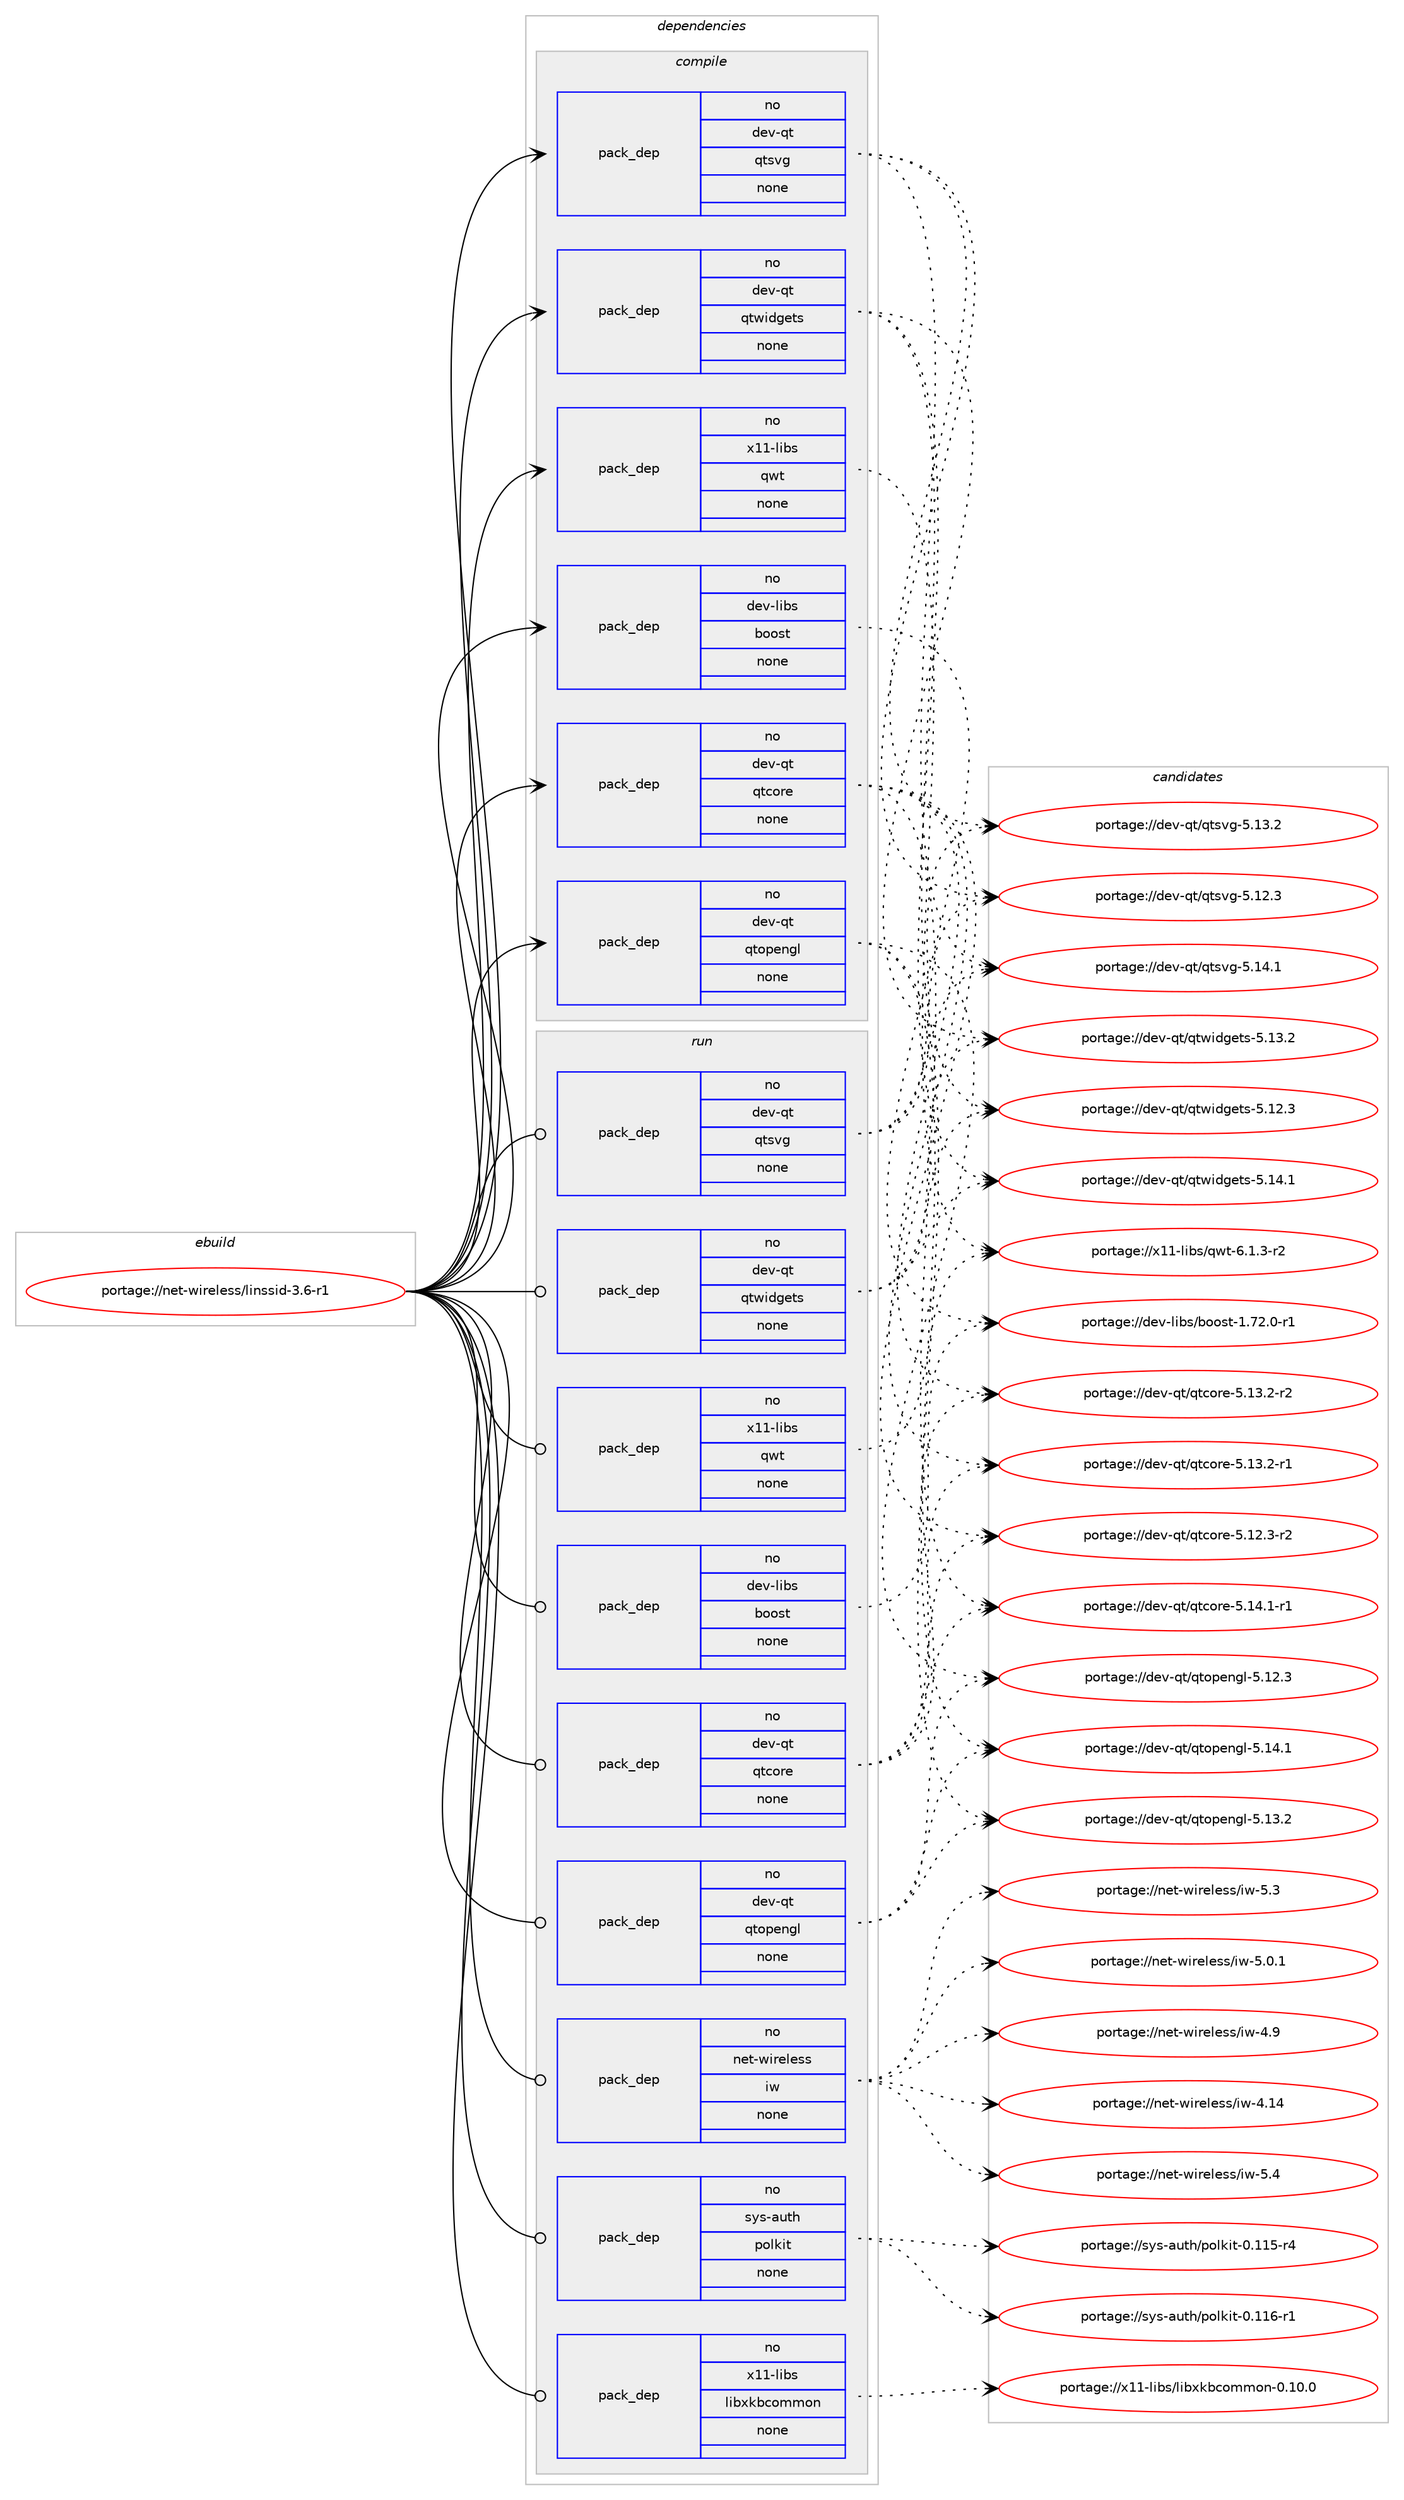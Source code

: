 digraph prolog {

# *************
# Graph options
# *************

newrank=true;
concentrate=true;
compound=true;
graph [rankdir=LR,fontname=Helvetica,fontsize=10,ranksep=1.5];#, ranksep=2.5, nodesep=0.2];
edge  [arrowhead=vee];
node  [fontname=Helvetica,fontsize=10];

# **********
# The ebuild
# **********

subgraph cluster_leftcol {
color=gray;
rank=same;
label=<<i>ebuild</i>>;
id [label="portage://net-wireless/linssid-3.6-r1", color=red, width=4, href="../net-wireless/linssid-3.6-r1.svg"];
}

# ****************
# The dependencies
# ****************

subgraph cluster_midcol {
color=gray;
label=<<i>dependencies</i>>;
subgraph cluster_compile {
fillcolor="#eeeeee";
style=filled;
label=<<i>compile</i>>;
subgraph pack36300 {
dependency45280 [label=<<TABLE BORDER="0" CELLBORDER="1" CELLSPACING="0" CELLPADDING="4" WIDTH="220"><TR><TD ROWSPAN="6" CELLPADDING="30">pack_dep</TD></TR><TR><TD WIDTH="110">no</TD></TR><TR><TD>dev-libs</TD></TR><TR><TD>boost</TD></TR><TR><TD>none</TD></TR><TR><TD></TD></TR></TABLE>>, shape=none, color=blue];
}
id:e -> dependency45280:w [weight=20,style="solid",arrowhead="vee"];
subgraph pack36301 {
dependency45281 [label=<<TABLE BORDER="0" CELLBORDER="1" CELLSPACING="0" CELLPADDING="4" WIDTH="220"><TR><TD ROWSPAN="6" CELLPADDING="30">pack_dep</TD></TR><TR><TD WIDTH="110">no</TD></TR><TR><TD>dev-qt</TD></TR><TR><TD>qtcore</TD></TR><TR><TD>none</TD></TR><TR><TD></TD></TR></TABLE>>, shape=none, color=blue];
}
id:e -> dependency45281:w [weight=20,style="solid",arrowhead="vee"];
subgraph pack36302 {
dependency45282 [label=<<TABLE BORDER="0" CELLBORDER="1" CELLSPACING="0" CELLPADDING="4" WIDTH="220"><TR><TD ROWSPAN="6" CELLPADDING="30">pack_dep</TD></TR><TR><TD WIDTH="110">no</TD></TR><TR><TD>dev-qt</TD></TR><TR><TD>qtopengl</TD></TR><TR><TD>none</TD></TR><TR><TD></TD></TR></TABLE>>, shape=none, color=blue];
}
id:e -> dependency45282:w [weight=20,style="solid",arrowhead="vee"];
subgraph pack36303 {
dependency45283 [label=<<TABLE BORDER="0" CELLBORDER="1" CELLSPACING="0" CELLPADDING="4" WIDTH="220"><TR><TD ROWSPAN="6" CELLPADDING="30">pack_dep</TD></TR><TR><TD WIDTH="110">no</TD></TR><TR><TD>dev-qt</TD></TR><TR><TD>qtsvg</TD></TR><TR><TD>none</TD></TR><TR><TD></TD></TR></TABLE>>, shape=none, color=blue];
}
id:e -> dependency45283:w [weight=20,style="solid",arrowhead="vee"];
subgraph pack36304 {
dependency45284 [label=<<TABLE BORDER="0" CELLBORDER="1" CELLSPACING="0" CELLPADDING="4" WIDTH="220"><TR><TD ROWSPAN="6" CELLPADDING="30">pack_dep</TD></TR><TR><TD WIDTH="110">no</TD></TR><TR><TD>dev-qt</TD></TR><TR><TD>qtwidgets</TD></TR><TR><TD>none</TD></TR><TR><TD></TD></TR></TABLE>>, shape=none, color=blue];
}
id:e -> dependency45284:w [weight=20,style="solid",arrowhead="vee"];
subgraph pack36305 {
dependency45285 [label=<<TABLE BORDER="0" CELLBORDER="1" CELLSPACING="0" CELLPADDING="4" WIDTH="220"><TR><TD ROWSPAN="6" CELLPADDING="30">pack_dep</TD></TR><TR><TD WIDTH="110">no</TD></TR><TR><TD>x11-libs</TD></TR><TR><TD>qwt</TD></TR><TR><TD>none</TD></TR><TR><TD></TD></TR></TABLE>>, shape=none, color=blue];
}
id:e -> dependency45285:w [weight=20,style="solid",arrowhead="vee"];
}
subgraph cluster_compileandrun {
fillcolor="#eeeeee";
style=filled;
label=<<i>compile and run</i>>;
}
subgraph cluster_run {
fillcolor="#eeeeee";
style=filled;
label=<<i>run</i>>;
subgraph pack36306 {
dependency45286 [label=<<TABLE BORDER="0" CELLBORDER="1" CELLSPACING="0" CELLPADDING="4" WIDTH="220"><TR><TD ROWSPAN="6" CELLPADDING="30">pack_dep</TD></TR><TR><TD WIDTH="110">no</TD></TR><TR><TD>dev-libs</TD></TR><TR><TD>boost</TD></TR><TR><TD>none</TD></TR><TR><TD></TD></TR></TABLE>>, shape=none, color=blue];
}
id:e -> dependency45286:w [weight=20,style="solid",arrowhead="odot"];
subgraph pack36307 {
dependency45287 [label=<<TABLE BORDER="0" CELLBORDER="1" CELLSPACING="0" CELLPADDING="4" WIDTH="220"><TR><TD ROWSPAN="6" CELLPADDING="30">pack_dep</TD></TR><TR><TD WIDTH="110">no</TD></TR><TR><TD>dev-qt</TD></TR><TR><TD>qtcore</TD></TR><TR><TD>none</TD></TR><TR><TD></TD></TR></TABLE>>, shape=none, color=blue];
}
id:e -> dependency45287:w [weight=20,style="solid",arrowhead="odot"];
subgraph pack36308 {
dependency45288 [label=<<TABLE BORDER="0" CELLBORDER="1" CELLSPACING="0" CELLPADDING="4" WIDTH="220"><TR><TD ROWSPAN="6" CELLPADDING="30">pack_dep</TD></TR><TR><TD WIDTH="110">no</TD></TR><TR><TD>dev-qt</TD></TR><TR><TD>qtopengl</TD></TR><TR><TD>none</TD></TR><TR><TD></TD></TR></TABLE>>, shape=none, color=blue];
}
id:e -> dependency45288:w [weight=20,style="solid",arrowhead="odot"];
subgraph pack36309 {
dependency45289 [label=<<TABLE BORDER="0" CELLBORDER="1" CELLSPACING="0" CELLPADDING="4" WIDTH="220"><TR><TD ROWSPAN="6" CELLPADDING="30">pack_dep</TD></TR><TR><TD WIDTH="110">no</TD></TR><TR><TD>dev-qt</TD></TR><TR><TD>qtsvg</TD></TR><TR><TD>none</TD></TR><TR><TD></TD></TR></TABLE>>, shape=none, color=blue];
}
id:e -> dependency45289:w [weight=20,style="solid",arrowhead="odot"];
subgraph pack36310 {
dependency45290 [label=<<TABLE BORDER="0" CELLBORDER="1" CELLSPACING="0" CELLPADDING="4" WIDTH="220"><TR><TD ROWSPAN="6" CELLPADDING="30">pack_dep</TD></TR><TR><TD WIDTH="110">no</TD></TR><TR><TD>dev-qt</TD></TR><TR><TD>qtwidgets</TD></TR><TR><TD>none</TD></TR><TR><TD></TD></TR></TABLE>>, shape=none, color=blue];
}
id:e -> dependency45290:w [weight=20,style="solid",arrowhead="odot"];
subgraph pack36311 {
dependency45291 [label=<<TABLE BORDER="0" CELLBORDER="1" CELLSPACING="0" CELLPADDING="4" WIDTH="220"><TR><TD ROWSPAN="6" CELLPADDING="30">pack_dep</TD></TR><TR><TD WIDTH="110">no</TD></TR><TR><TD>net-wireless</TD></TR><TR><TD>iw</TD></TR><TR><TD>none</TD></TR><TR><TD></TD></TR></TABLE>>, shape=none, color=blue];
}
id:e -> dependency45291:w [weight=20,style="solid",arrowhead="odot"];
subgraph pack36312 {
dependency45292 [label=<<TABLE BORDER="0" CELLBORDER="1" CELLSPACING="0" CELLPADDING="4" WIDTH="220"><TR><TD ROWSPAN="6" CELLPADDING="30">pack_dep</TD></TR><TR><TD WIDTH="110">no</TD></TR><TR><TD>sys-auth</TD></TR><TR><TD>polkit</TD></TR><TR><TD>none</TD></TR><TR><TD></TD></TR></TABLE>>, shape=none, color=blue];
}
id:e -> dependency45292:w [weight=20,style="solid",arrowhead="odot"];
subgraph pack36313 {
dependency45293 [label=<<TABLE BORDER="0" CELLBORDER="1" CELLSPACING="0" CELLPADDING="4" WIDTH="220"><TR><TD ROWSPAN="6" CELLPADDING="30">pack_dep</TD></TR><TR><TD WIDTH="110">no</TD></TR><TR><TD>x11-libs</TD></TR><TR><TD>libxkbcommon</TD></TR><TR><TD>none</TD></TR><TR><TD></TD></TR></TABLE>>, shape=none, color=blue];
}
id:e -> dependency45293:w [weight=20,style="solid",arrowhead="odot"];
subgraph pack36314 {
dependency45294 [label=<<TABLE BORDER="0" CELLBORDER="1" CELLSPACING="0" CELLPADDING="4" WIDTH="220"><TR><TD ROWSPAN="6" CELLPADDING="30">pack_dep</TD></TR><TR><TD WIDTH="110">no</TD></TR><TR><TD>x11-libs</TD></TR><TR><TD>qwt</TD></TR><TR><TD>none</TD></TR><TR><TD></TD></TR></TABLE>>, shape=none, color=blue];
}
id:e -> dependency45294:w [weight=20,style="solid",arrowhead="odot"];
}
}

# **************
# The candidates
# **************

subgraph cluster_choices {
rank=same;
color=gray;
label=<<i>candidates</i>>;

subgraph choice36300 {
color=black;
nodesep=1;
choice10010111845108105981154798111111115116454946555046484511449 [label="portage://dev-libs/boost-1.72.0-r1", color=red, width=4,href="../dev-libs/boost-1.72.0-r1.svg"];
dependency45280:e -> choice10010111845108105981154798111111115116454946555046484511449:w [style=dotted,weight="100"];
}
subgraph choice36301 {
color=black;
nodesep=1;
choice100101118451131164711311699111114101455346495246494511449 [label="portage://dev-qt/qtcore-5.14.1-r1", color=red, width=4,href="../dev-qt/qtcore-5.14.1-r1.svg"];
choice100101118451131164711311699111114101455346495146504511450 [label="portage://dev-qt/qtcore-5.13.2-r2", color=red, width=4,href="../dev-qt/qtcore-5.13.2-r2.svg"];
choice100101118451131164711311699111114101455346495146504511449 [label="portage://dev-qt/qtcore-5.13.2-r1", color=red, width=4,href="../dev-qt/qtcore-5.13.2-r1.svg"];
choice100101118451131164711311699111114101455346495046514511450 [label="portage://dev-qt/qtcore-5.12.3-r2", color=red, width=4,href="../dev-qt/qtcore-5.12.3-r2.svg"];
dependency45281:e -> choice100101118451131164711311699111114101455346495246494511449:w [style=dotted,weight="100"];
dependency45281:e -> choice100101118451131164711311699111114101455346495146504511450:w [style=dotted,weight="100"];
dependency45281:e -> choice100101118451131164711311699111114101455346495146504511449:w [style=dotted,weight="100"];
dependency45281:e -> choice100101118451131164711311699111114101455346495046514511450:w [style=dotted,weight="100"];
}
subgraph choice36302 {
color=black;
nodesep=1;
choice100101118451131164711311611111210111010310845534649524649 [label="portage://dev-qt/qtopengl-5.14.1", color=red, width=4,href="../dev-qt/qtopengl-5.14.1.svg"];
choice100101118451131164711311611111210111010310845534649514650 [label="portage://dev-qt/qtopengl-5.13.2", color=red, width=4,href="../dev-qt/qtopengl-5.13.2.svg"];
choice100101118451131164711311611111210111010310845534649504651 [label="portage://dev-qt/qtopengl-5.12.3", color=red, width=4,href="../dev-qt/qtopengl-5.12.3.svg"];
dependency45282:e -> choice100101118451131164711311611111210111010310845534649524649:w [style=dotted,weight="100"];
dependency45282:e -> choice100101118451131164711311611111210111010310845534649514650:w [style=dotted,weight="100"];
dependency45282:e -> choice100101118451131164711311611111210111010310845534649504651:w [style=dotted,weight="100"];
}
subgraph choice36303 {
color=black;
nodesep=1;
choice100101118451131164711311611511810345534649524649 [label="portage://dev-qt/qtsvg-5.14.1", color=red, width=4,href="../dev-qt/qtsvg-5.14.1.svg"];
choice100101118451131164711311611511810345534649514650 [label="portage://dev-qt/qtsvg-5.13.2", color=red, width=4,href="../dev-qt/qtsvg-5.13.2.svg"];
choice100101118451131164711311611511810345534649504651 [label="portage://dev-qt/qtsvg-5.12.3", color=red, width=4,href="../dev-qt/qtsvg-5.12.3.svg"];
dependency45283:e -> choice100101118451131164711311611511810345534649524649:w [style=dotted,weight="100"];
dependency45283:e -> choice100101118451131164711311611511810345534649514650:w [style=dotted,weight="100"];
dependency45283:e -> choice100101118451131164711311611511810345534649504651:w [style=dotted,weight="100"];
}
subgraph choice36304 {
color=black;
nodesep=1;
choice100101118451131164711311611910510010310111611545534649524649 [label="portage://dev-qt/qtwidgets-5.14.1", color=red, width=4,href="../dev-qt/qtwidgets-5.14.1.svg"];
choice100101118451131164711311611910510010310111611545534649514650 [label="portage://dev-qt/qtwidgets-5.13.2", color=red, width=4,href="../dev-qt/qtwidgets-5.13.2.svg"];
choice100101118451131164711311611910510010310111611545534649504651 [label="portage://dev-qt/qtwidgets-5.12.3", color=red, width=4,href="../dev-qt/qtwidgets-5.12.3.svg"];
dependency45284:e -> choice100101118451131164711311611910510010310111611545534649524649:w [style=dotted,weight="100"];
dependency45284:e -> choice100101118451131164711311611910510010310111611545534649514650:w [style=dotted,weight="100"];
dependency45284:e -> choice100101118451131164711311611910510010310111611545534649504651:w [style=dotted,weight="100"];
}
subgraph choice36305 {
color=black;
nodesep=1;
choice12049494510810598115471131191164554464946514511450 [label="portage://x11-libs/qwt-6.1.3-r2", color=red, width=4,href="../x11-libs/qwt-6.1.3-r2.svg"];
dependency45285:e -> choice12049494510810598115471131191164554464946514511450:w [style=dotted,weight="100"];
}
subgraph choice36306 {
color=black;
nodesep=1;
choice10010111845108105981154798111111115116454946555046484511449 [label="portage://dev-libs/boost-1.72.0-r1", color=red, width=4,href="../dev-libs/boost-1.72.0-r1.svg"];
dependency45286:e -> choice10010111845108105981154798111111115116454946555046484511449:w [style=dotted,weight="100"];
}
subgraph choice36307 {
color=black;
nodesep=1;
choice100101118451131164711311699111114101455346495246494511449 [label="portage://dev-qt/qtcore-5.14.1-r1", color=red, width=4,href="../dev-qt/qtcore-5.14.1-r1.svg"];
choice100101118451131164711311699111114101455346495146504511450 [label="portage://dev-qt/qtcore-5.13.2-r2", color=red, width=4,href="../dev-qt/qtcore-5.13.2-r2.svg"];
choice100101118451131164711311699111114101455346495146504511449 [label="portage://dev-qt/qtcore-5.13.2-r1", color=red, width=4,href="../dev-qt/qtcore-5.13.2-r1.svg"];
choice100101118451131164711311699111114101455346495046514511450 [label="portage://dev-qt/qtcore-5.12.3-r2", color=red, width=4,href="../dev-qt/qtcore-5.12.3-r2.svg"];
dependency45287:e -> choice100101118451131164711311699111114101455346495246494511449:w [style=dotted,weight="100"];
dependency45287:e -> choice100101118451131164711311699111114101455346495146504511450:w [style=dotted,weight="100"];
dependency45287:e -> choice100101118451131164711311699111114101455346495146504511449:w [style=dotted,weight="100"];
dependency45287:e -> choice100101118451131164711311699111114101455346495046514511450:w [style=dotted,weight="100"];
}
subgraph choice36308 {
color=black;
nodesep=1;
choice100101118451131164711311611111210111010310845534649524649 [label="portage://dev-qt/qtopengl-5.14.1", color=red, width=4,href="../dev-qt/qtopengl-5.14.1.svg"];
choice100101118451131164711311611111210111010310845534649514650 [label="portage://dev-qt/qtopengl-5.13.2", color=red, width=4,href="../dev-qt/qtopengl-5.13.2.svg"];
choice100101118451131164711311611111210111010310845534649504651 [label="portage://dev-qt/qtopengl-5.12.3", color=red, width=4,href="../dev-qt/qtopengl-5.12.3.svg"];
dependency45288:e -> choice100101118451131164711311611111210111010310845534649524649:w [style=dotted,weight="100"];
dependency45288:e -> choice100101118451131164711311611111210111010310845534649514650:w [style=dotted,weight="100"];
dependency45288:e -> choice100101118451131164711311611111210111010310845534649504651:w [style=dotted,weight="100"];
}
subgraph choice36309 {
color=black;
nodesep=1;
choice100101118451131164711311611511810345534649524649 [label="portage://dev-qt/qtsvg-5.14.1", color=red, width=4,href="../dev-qt/qtsvg-5.14.1.svg"];
choice100101118451131164711311611511810345534649514650 [label="portage://dev-qt/qtsvg-5.13.2", color=red, width=4,href="../dev-qt/qtsvg-5.13.2.svg"];
choice100101118451131164711311611511810345534649504651 [label="portage://dev-qt/qtsvg-5.12.3", color=red, width=4,href="../dev-qt/qtsvg-5.12.3.svg"];
dependency45289:e -> choice100101118451131164711311611511810345534649524649:w [style=dotted,weight="100"];
dependency45289:e -> choice100101118451131164711311611511810345534649514650:w [style=dotted,weight="100"];
dependency45289:e -> choice100101118451131164711311611511810345534649504651:w [style=dotted,weight="100"];
}
subgraph choice36310 {
color=black;
nodesep=1;
choice100101118451131164711311611910510010310111611545534649524649 [label="portage://dev-qt/qtwidgets-5.14.1", color=red, width=4,href="../dev-qt/qtwidgets-5.14.1.svg"];
choice100101118451131164711311611910510010310111611545534649514650 [label="portage://dev-qt/qtwidgets-5.13.2", color=red, width=4,href="../dev-qt/qtwidgets-5.13.2.svg"];
choice100101118451131164711311611910510010310111611545534649504651 [label="portage://dev-qt/qtwidgets-5.12.3", color=red, width=4,href="../dev-qt/qtwidgets-5.12.3.svg"];
dependency45290:e -> choice100101118451131164711311611910510010310111611545534649524649:w [style=dotted,weight="100"];
dependency45290:e -> choice100101118451131164711311611910510010310111611545534649514650:w [style=dotted,weight="100"];
dependency45290:e -> choice100101118451131164711311611910510010310111611545534649504651:w [style=dotted,weight="100"];
}
subgraph choice36311 {
color=black;
nodesep=1;
choice110101116451191051141011081011151154710511945534652 [label="portage://net-wireless/iw-5.4", color=red, width=4,href="../net-wireless/iw-5.4.svg"];
choice110101116451191051141011081011151154710511945534651 [label="portage://net-wireless/iw-5.3", color=red, width=4,href="../net-wireless/iw-5.3.svg"];
choice1101011164511910511410110810111511547105119455346484649 [label="portage://net-wireless/iw-5.0.1", color=red, width=4,href="../net-wireless/iw-5.0.1.svg"];
choice110101116451191051141011081011151154710511945524657 [label="portage://net-wireless/iw-4.9", color=red, width=4,href="../net-wireless/iw-4.9.svg"];
choice11010111645119105114101108101115115471051194552464952 [label="portage://net-wireless/iw-4.14", color=red, width=4,href="../net-wireless/iw-4.14.svg"];
dependency45291:e -> choice110101116451191051141011081011151154710511945534652:w [style=dotted,weight="100"];
dependency45291:e -> choice110101116451191051141011081011151154710511945534651:w [style=dotted,weight="100"];
dependency45291:e -> choice1101011164511910511410110810111511547105119455346484649:w [style=dotted,weight="100"];
dependency45291:e -> choice110101116451191051141011081011151154710511945524657:w [style=dotted,weight="100"];
dependency45291:e -> choice11010111645119105114101108101115115471051194552464952:w [style=dotted,weight="100"];
}
subgraph choice36312 {
color=black;
nodesep=1;
choice1151211154597117116104471121111081071051164548464949544511449 [label="portage://sys-auth/polkit-0.116-r1", color=red, width=4,href="../sys-auth/polkit-0.116-r1.svg"];
choice1151211154597117116104471121111081071051164548464949534511452 [label="portage://sys-auth/polkit-0.115-r4", color=red, width=4,href="../sys-auth/polkit-0.115-r4.svg"];
dependency45292:e -> choice1151211154597117116104471121111081071051164548464949544511449:w [style=dotted,weight="100"];
dependency45292:e -> choice1151211154597117116104471121111081071051164548464949534511452:w [style=dotted,weight="100"];
}
subgraph choice36313 {
color=black;
nodesep=1;
choice120494945108105981154710810598120107989911110910911111045484649484648 [label="portage://x11-libs/libxkbcommon-0.10.0", color=red, width=4,href="../x11-libs/libxkbcommon-0.10.0.svg"];
dependency45293:e -> choice120494945108105981154710810598120107989911110910911111045484649484648:w [style=dotted,weight="100"];
}
subgraph choice36314 {
color=black;
nodesep=1;
choice12049494510810598115471131191164554464946514511450 [label="portage://x11-libs/qwt-6.1.3-r2", color=red, width=4,href="../x11-libs/qwt-6.1.3-r2.svg"];
dependency45294:e -> choice12049494510810598115471131191164554464946514511450:w [style=dotted,weight="100"];
}
}

}
